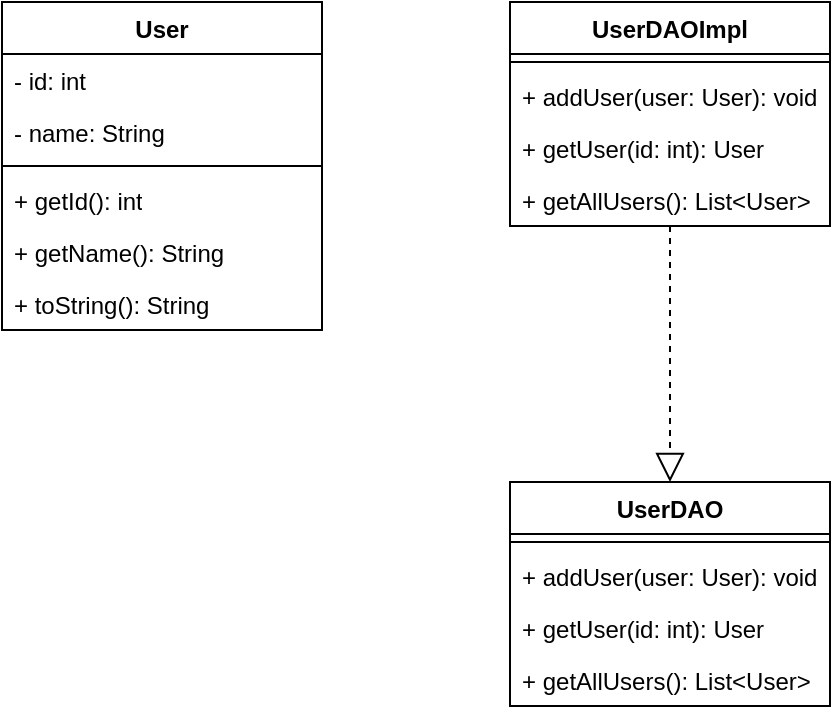 <mxfile version="24.7.12">
  <diagram name="Página-1" id="AdgcN-a8MbKaQ0erWUmY">
    <mxGraphModel dx="1282" dy="533" grid="1" gridSize="10" guides="1" tooltips="1" connect="1" arrows="1" fold="1" page="1" pageScale="1" pageWidth="827" pageHeight="1169" math="0" shadow="0">
      <root>
        <mxCell id="0" />
        <mxCell id="1" parent="0" />
        <mxCell id="H2w5U61TOUyc8GiS72dK-1" value="UserDAOImpl" style="swimlane;fontStyle=1;align=center;verticalAlign=top;childLayout=stackLayout;horizontal=1;startSize=26;horizontalStack=0;resizeParent=1;resizeParentMax=0;resizeLast=0;collapsible=1;marginBottom=0;whiteSpace=wrap;html=1;" parent="1" vertex="1">
          <mxGeometry x="334" y="40" width="160" height="112" as="geometry" />
        </mxCell>
        <mxCell id="H2w5U61TOUyc8GiS72dK-3" value="" style="line;strokeWidth=1;fillColor=none;align=left;verticalAlign=middle;spacingTop=-1;spacingLeft=3;spacingRight=3;rotatable=0;labelPosition=right;points=[];portConstraint=eastwest;strokeColor=inherit;" parent="H2w5U61TOUyc8GiS72dK-1" vertex="1">
          <mxGeometry y="26" width="160" height="8" as="geometry" />
        </mxCell>
        <mxCell id="H2w5U61TOUyc8GiS72dK-2" value="+ addUser(user: User): void" style="text;strokeColor=none;fillColor=none;align=left;verticalAlign=top;spacingLeft=4;spacingRight=4;overflow=hidden;rotatable=0;points=[[0,0.5],[1,0.5]];portConstraint=eastwest;whiteSpace=wrap;html=1;" parent="H2w5U61TOUyc8GiS72dK-1" vertex="1">
          <mxGeometry y="34" width="160" height="26" as="geometry" />
        </mxCell>
        <mxCell id="H2w5U61TOUyc8GiS72dK-4" value="+ getUser(id: int): User" style="text;strokeColor=none;fillColor=none;align=left;verticalAlign=top;spacingLeft=4;spacingRight=4;overflow=hidden;rotatable=0;points=[[0,0.5],[1,0.5]];portConstraint=eastwest;whiteSpace=wrap;html=1;" parent="H2w5U61TOUyc8GiS72dK-1" vertex="1">
          <mxGeometry y="60" width="160" height="26" as="geometry" />
        </mxCell>
        <mxCell id="H2w5U61TOUyc8GiS72dK-5" value="+ getAllUsers(): List&amp;lt;User&amp;gt;" style="text;strokeColor=none;fillColor=none;align=left;verticalAlign=top;spacingLeft=4;spacingRight=4;overflow=hidden;rotatable=0;points=[[0,0.5],[1,0.5]];portConstraint=eastwest;whiteSpace=wrap;html=1;" parent="H2w5U61TOUyc8GiS72dK-1" vertex="1">
          <mxGeometry y="86" width="160" height="26" as="geometry" />
        </mxCell>
        <mxCell id="H2w5U61TOUyc8GiS72dK-7" value="UserDAO" style="swimlane;fontStyle=1;align=center;verticalAlign=top;childLayout=stackLayout;horizontal=1;startSize=26;horizontalStack=0;resizeParent=1;resizeParentMax=0;resizeLast=0;collapsible=1;marginBottom=0;whiteSpace=wrap;html=1;" parent="1" vertex="1">
          <mxGeometry x="334" y="280" width="160" height="112" as="geometry" />
        </mxCell>
        <mxCell id="H2w5U61TOUyc8GiS72dK-8" value="" style="line;strokeWidth=1;fillColor=none;align=left;verticalAlign=middle;spacingTop=-1;spacingLeft=3;spacingRight=3;rotatable=0;labelPosition=right;points=[];portConstraint=eastwest;strokeColor=inherit;" parent="H2w5U61TOUyc8GiS72dK-7" vertex="1">
          <mxGeometry y="26" width="160" height="8" as="geometry" />
        </mxCell>
        <mxCell id="ZrSxkuH48YIVuXiWkhae-1" value="+ addUser(user: User): void" style="text;strokeColor=none;fillColor=none;align=left;verticalAlign=top;spacingLeft=4;spacingRight=4;overflow=hidden;rotatable=0;points=[[0,0.5],[1,0.5]];portConstraint=eastwest;whiteSpace=wrap;html=1;" vertex="1" parent="H2w5U61TOUyc8GiS72dK-7">
          <mxGeometry y="34" width="160" height="26" as="geometry" />
        </mxCell>
        <mxCell id="ZrSxkuH48YIVuXiWkhae-2" value="+ getUser(id: int): User" style="text;strokeColor=none;fillColor=none;align=left;verticalAlign=top;spacingLeft=4;spacingRight=4;overflow=hidden;rotatable=0;points=[[0,0.5],[1,0.5]];portConstraint=eastwest;whiteSpace=wrap;html=1;" vertex="1" parent="H2w5U61TOUyc8GiS72dK-7">
          <mxGeometry y="60" width="160" height="26" as="geometry" />
        </mxCell>
        <mxCell id="ZrSxkuH48YIVuXiWkhae-3" value="+ getAllUsers(): List&amp;lt;User&amp;gt;" style="text;strokeColor=none;fillColor=none;align=left;verticalAlign=top;spacingLeft=4;spacingRight=4;overflow=hidden;rotatable=0;points=[[0,0.5],[1,0.5]];portConstraint=eastwest;whiteSpace=wrap;html=1;" vertex="1" parent="H2w5U61TOUyc8GiS72dK-7">
          <mxGeometry y="86" width="160" height="26" as="geometry" />
        </mxCell>
        <mxCell id="ZrSxkuH48YIVuXiWkhae-4" value="User" style="swimlane;fontStyle=1;align=center;verticalAlign=top;childLayout=stackLayout;horizontal=1;startSize=26;horizontalStack=0;resizeParent=1;resizeParentMax=0;resizeLast=0;collapsible=1;marginBottom=0;whiteSpace=wrap;html=1;" vertex="1" parent="1">
          <mxGeometry x="80" y="40" width="160" height="164" as="geometry" />
        </mxCell>
        <mxCell id="ZrSxkuH48YIVuXiWkhae-9" value="- id: int" style="text;strokeColor=none;fillColor=none;align=left;verticalAlign=top;spacingLeft=4;spacingRight=4;overflow=hidden;rotatable=0;points=[[0,0.5],[1,0.5]];portConstraint=eastwest;whiteSpace=wrap;html=1;" vertex="1" parent="ZrSxkuH48YIVuXiWkhae-4">
          <mxGeometry y="26" width="160" height="26" as="geometry" />
        </mxCell>
        <mxCell id="ZrSxkuH48YIVuXiWkhae-10" value="- name: String" style="text;strokeColor=none;fillColor=none;align=left;verticalAlign=top;spacingLeft=4;spacingRight=4;overflow=hidden;rotatable=0;points=[[0,0.5],[1,0.5]];portConstraint=eastwest;whiteSpace=wrap;html=1;" vertex="1" parent="ZrSxkuH48YIVuXiWkhae-4">
          <mxGeometry y="52" width="160" height="26" as="geometry" />
        </mxCell>
        <mxCell id="ZrSxkuH48YIVuXiWkhae-5" value="" style="line;strokeWidth=1;fillColor=none;align=left;verticalAlign=middle;spacingTop=-1;spacingLeft=3;spacingRight=3;rotatable=0;labelPosition=right;points=[];portConstraint=eastwest;strokeColor=inherit;" vertex="1" parent="ZrSxkuH48YIVuXiWkhae-4">
          <mxGeometry y="78" width="160" height="8" as="geometry" />
        </mxCell>
        <mxCell id="ZrSxkuH48YIVuXiWkhae-6" value="+ getId(): int" style="text;strokeColor=none;fillColor=none;align=left;verticalAlign=top;spacingLeft=4;spacingRight=4;overflow=hidden;rotatable=0;points=[[0,0.5],[1,0.5]];portConstraint=eastwest;whiteSpace=wrap;html=1;" vertex="1" parent="ZrSxkuH48YIVuXiWkhae-4">
          <mxGeometry y="86" width="160" height="26" as="geometry" />
        </mxCell>
        <mxCell id="ZrSxkuH48YIVuXiWkhae-7" value="+ getName(): String" style="text;strokeColor=none;fillColor=none;align=left;verticalAlign=top;spacingLeft=4;spacingRight=4;overflow=hidden;rotatable=0;points=[[0,0.5],[1,0.5]];portConstraint=eastwest;whiteSpace=wrap;html=1;" vertex="1" parent="ZrSxkuH48YIVuXiWkhae-4">
          <mxGeometry y="112" width="160" height="26" as="geometry" />
        </mxCell>
        <mxCell id="ZrSxkuH48YIVuXiWkhae-8" value="+ toString(): String" style="text;strokeColor=none;fillColor=none;align=left;verticalAlign=top;spacingLeft=4;spacingRight=4;overflow=hidden;rotatable=0;points=[[0,0.5],[1,0.5]];portConstraint=eastwest;whiteSpace=wrap;html=1;" vertex="1" parent="ZrSxkuH48YIVuXiWkhae-4">
          <mxGeometry y="138" width="160" height="26" as="geometry" />
        </mxCell>
        <mxCell id="ZrSxkuH48YIVuXiWkhae-11" value="" style="endArrow=block;dashed=1;endFill=0;endSize=12;html=1;rounded=0;" edge="1" parent="1" source="H2w5U61TOUyc8GiS72dK-1" target="H2w5U61TOUyc8GiS72dK-7">
          <mxGeometry width="160" relative="1" as="geometry">
            <mxPoint x="330" y="190" as="sourcePoint" />
            <mxPoint x="490" y="190" as="targetPoint" />
          </mxGeometry>
        </mxCell>
      </root>
    </mxGraphModel>
  </diagram>
</mxfile>
